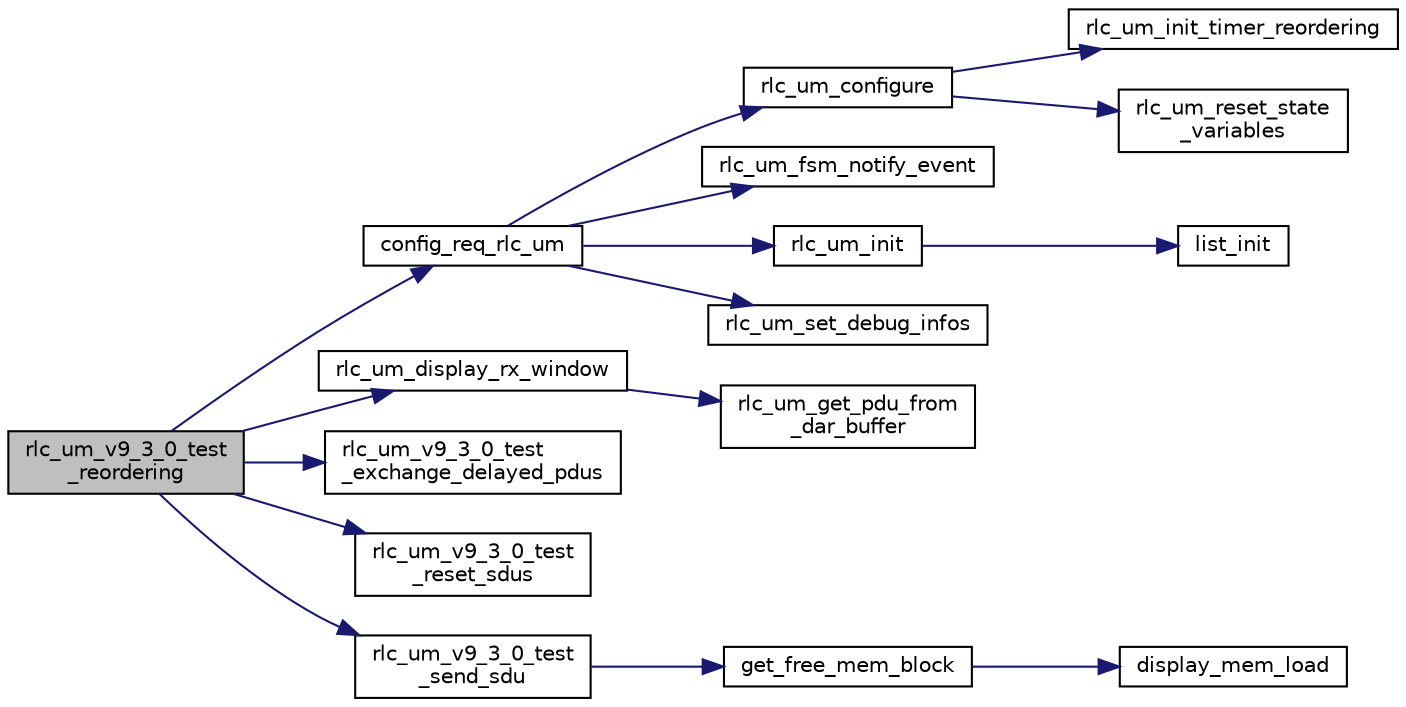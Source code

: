 digraph "rlc_um_v9_3_0_test_reordering"
{
 // LATEX_PDF_SIZE
  edge [fontname="Helvetica",fontsize="10",labelfontname="Helvetica",labelfontsize="10"];
  node [fontname="Helvetica",fontsize="10",shape=record];
  rankdir="LR";
  Node1 [label="rlc_um_v9_3_0_test\l_reordering",height=0.2,width=0.4,color="black", fillcolor="grey75", style="filled", fontcolor="black",tooltip=" "];
  Node1 -> Node2 [color="midnightblue",fontsize="10",style="solid",fontname="Helvetica"];
  Node2 [label="config_req_rlc_um",height=0.2,width=0.4,color="black", fillcolor="white", style="filled",URL="$group__em.html#ga6f506d55f4814fec4b085f72ede99565",tooltip=" "];
  Node2 -> Node3 [color="midnightblue",fontsize="10",style="solid",fontname="Helvetica"];
  Node3 [label="rlc_um_configure",height=0.2,width=0.4,color="black", fillcolor="white", style="filled",URL="$group__em.html#ga600588620219751cec5679ba0e3127cd",tooltip="Configure RLC UM protocol parameters."];
  Node3 -> Node4 [color="midnightblue",fontsize="10",style="solid",fontname="Helvetica"];
  Node4 [label="rlc_um_init_timer_reordering",height=0.2,width=0.4,color="black", fillcolor="white", style="filled",URL="$group__em.html#ga9b22ed31ef856f3a02b9ecb0603e26b5",tooltip=" "];
  Node3 -> Node5 [color="midnightblue",fontsize="10",style="solid",fontname="Helvetica"];
  Node5 [label="rlc_um_reset_state\l_variables",height=0.2,width=0.4,color="black", fillcolor="white", style="filled",URL="$group__em.html#gaa3d2b5c100e55278a47b618852faf90a",tooltip="Reset protocol variables and state variables to initial values."];
  Node2 -> Node6 [color="midnightblue",fontsize="10",style="solid",fontname="Helvetica"];
  Node6 [label="rlc_um_fsm_notify_event",height=0.2,width=0.4,color="black", fillcolor="white", style="filled",URL="$group__em.html#ga75987c28c1fdfac4f3ba001013a4fc7b",tooltip="Send an event to the RLC UM finite state machine."];
  Node2 -> Node7 [color="midnightblue",fontsize="10",style="solid",fontname="Helvetica"];
  Node7 [label="rlc_um_init",height=0.2,width=0.4,color="black", fillcolor="white", style="filled",URL="$group__em.html#ga7fd7aa9bdcb97d6cb653350e6011e94c",tooltip="Initialize a RLC UM protocol instance, initialize all variables, lists, allocate buffers for making t..."];
  Node7 -> Node8 [color="midnightblue",fontsize="10",style="solid",fontname="Helvetica"];
  Node8 [label="list_init",height=0.2,width=0.4,color="black", fillcolor="white", style="filled",URL="$list_8c.html#a896782f4f794d085242b80e09bbc91dd",tooltip=" "];
  Node2 -> Node9 [color="midnightblue",fontsize="10",style="solid",fontname="Helvetica"];
  Node9 [label="rlc_um_set_debug_infos",height=0.2,width=0.4,color="black", fillcolor="white", style="filled",URL="$group__em.html#gace9032f18521f8b89f56b0d054d7ed65",tooltip=" "];
  Node1 -> Node10 [color="midnightblue",fontsize="10",style="solid",fontname="Helvetica"];
  Node10 [label="rlc_um_display_rx_window",height=0.2,width=0.4,color="black", fillcolor="white", style="filled",URL="$group__em.html#ga4507a6357d69884d78e147b4cc4740e8",tooltip="Display the content of the RX buffer, the output stream is targeted to TTY terminals because of escap..."];
  Node10 -> Node11 [color="midnightblue",fontsize="10",style="solid",fontname="Helvetica"];
  Node11 [label="rlc_um_get_pdu_from\l_dar_buffer",height=0.2,width=0.4,color="black", fillcolor="white", style="filled",URL="$group__em.html#gade9e480e45de3a9cda80457bcfea8295",tooltip=" "];
  Node1 -> Node12 [color="midnightblue",fontsize="10",style="solid",fontname="Helvetica"];
  Node12 [label="rlc_um_v9_3_0_test\l_exchange_delayed_pdus",height=0.2,width=0.4,color="black", fillcolor="white", style="filled",URL="$rlc__um__test_8c.html#ae6d691879977591a8d77744c6667f408",tooltip=" "];
  Node1 -> Node13 [color="midnightblue",fontsize="10",style="solid",fontname="Helvetica"];
  Node13 [label="rlc_um_v9_3_0_test\l_reset_sdus",height=0.2,width=0.4,color="black", fillcolor="white", style="filled",URL="$rlc__um__test_8c.html#a9cd62babe46c735f11971aa89c4a081c",tooltip=" "];
  Node1 -> Node14 [color="midnightblue",fontsize="10",style="solid",fontname="Helvetica"];
  Node14 [label="rlc_um_v9_3_0_test\l_send_sdu",height=0.2,width=0.4,color="black", fillcolor="white", style="filled",URL="$rlc__um__test_8c.html#a541c6597fca1d6e4c4b7877808d389aa",tooltip=" "];
  Node14 -> Node15 [color="midnightblue",fontsize="10",style="solid",fontname="Helvetica"];
  Node15 [label="get_free_mem_block",height=0.2,width=0.4,color="black", fillcolor="white", style="filled",URL="$mem__block_8c.html#aa6649c5f31ce28f70a1a7352eb41de46",tooltip=" "];
  Node15 -> Node16 [color="midnightblue",fontsize="10",style="solid",fontname="Helvetica"];
  Node16 [label="display_mem_load",height=0.2,width=0.4,color="black", fillcolor="white", style="filled",URL="$mem__block_8c.html#aad2e600dac4df19ae63b1efe29405f59",tooltip=" "];
}
